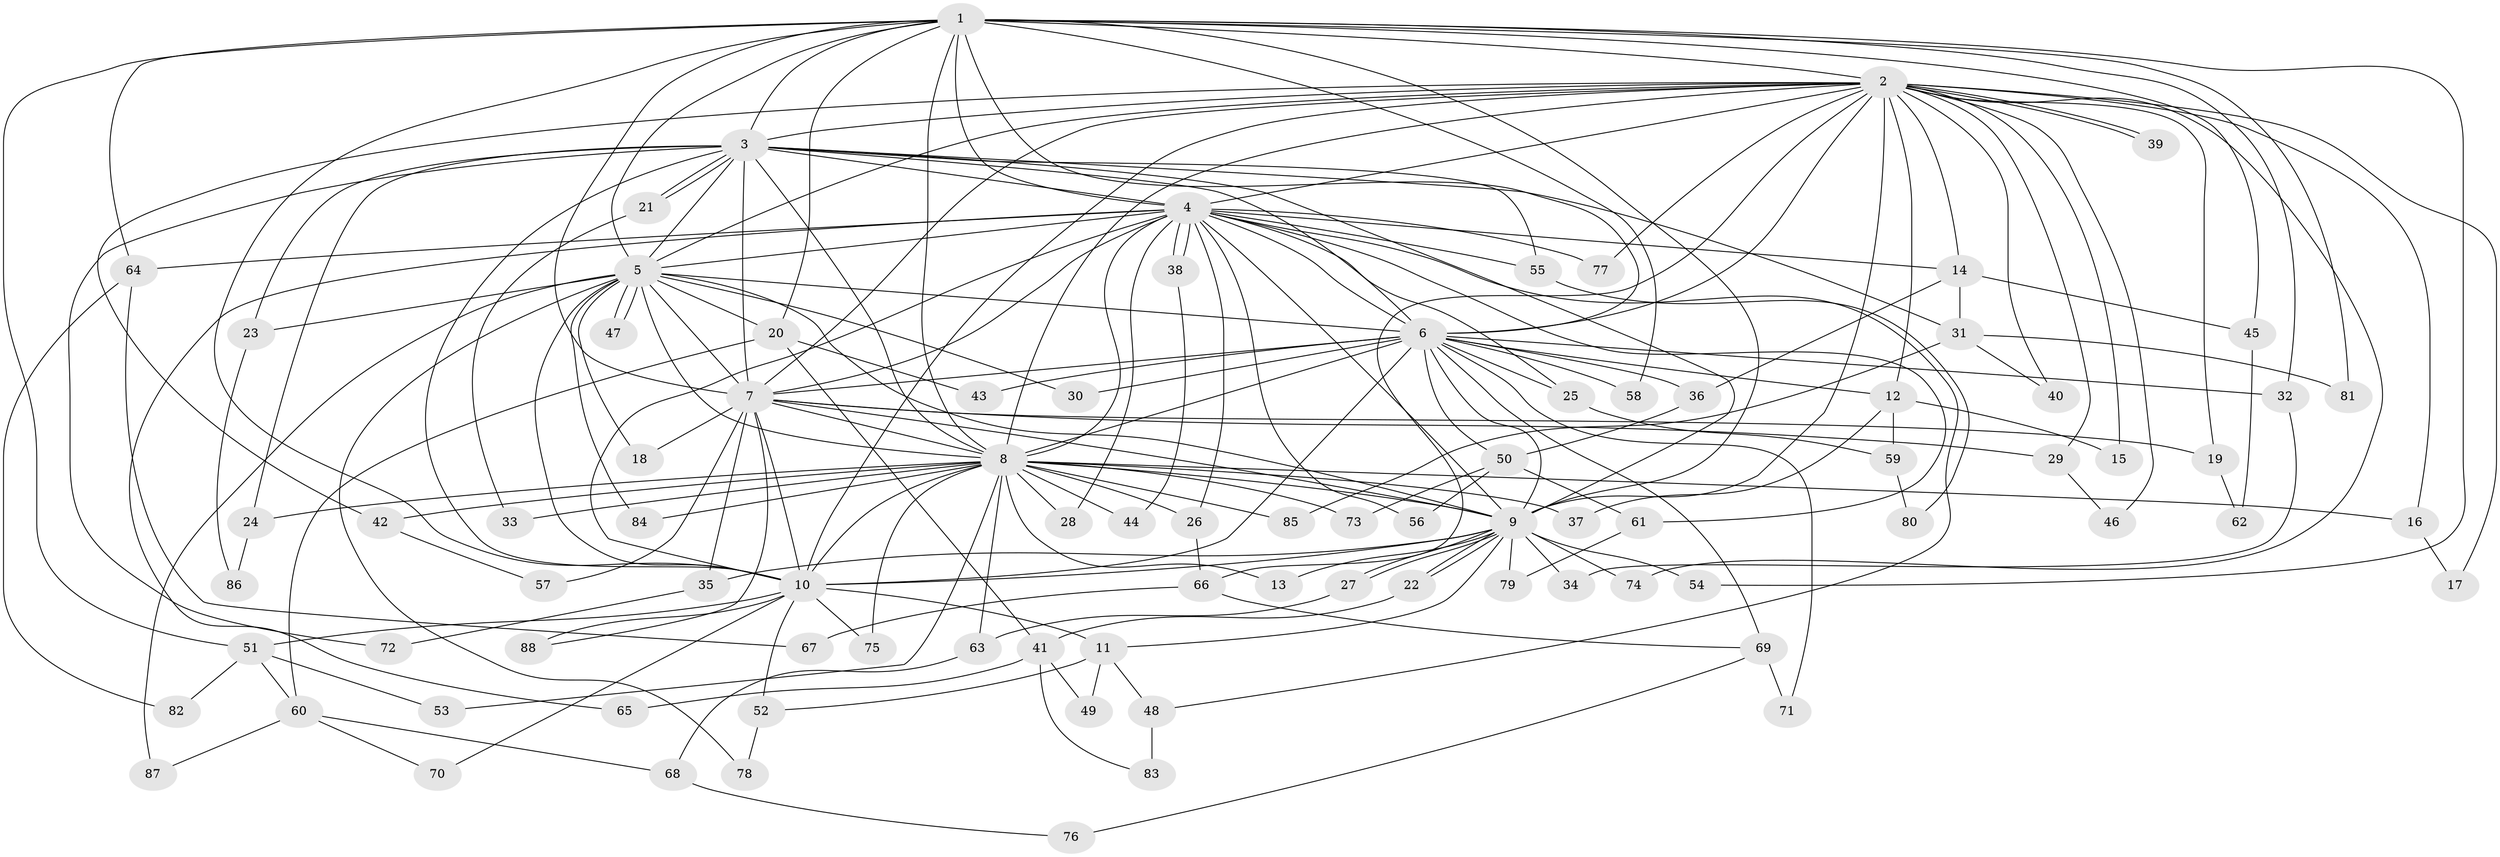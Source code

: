 // Generated by graph-tools (version 1.1) at 2025/01/03/09/25 03:01:22]
// undirected, 88 vertices, 201 edges
graph export_dot {
graph [start="1"]
  node [color=gray90,style=filled];
  1;
  2;
  3;
  4;
  5;
  6;
  7;
  8;
  9;
  10;
  11;
  12;
  13;
  14;
  15;
  16;
  17;
  18;
  19;
  20;
  21;
  22;
  23;
  24;
  25;
  26;
  27;
  28;
  29;
  30;
  31;
  32;
  33;
  34;
  35;
  36;
  37;
  38;
  39;
  40;
  41;
  42;
  43;
  44;
  45;
  46;
  47;
  48;
  49;
  50;
  51;
  52;
  53;
  54;
  55;
  56;
  57;
  58;
  59;
  60;
  61;
  62;
  63;
  64;
  65;
  66;
  67;
  68;
  69;
  70;
  71;
  72;
  73;
  74;
  75;
  76;
  77;
  78;
  79;
  80;
  81;
  82;
  83;
  84;
  85;
  86;
  87;
  88;
  1 -- 2;
  1 -- 3;
  1 -- 4;
  1 -- 5;
  1 -- 6;
  1 -- 7;
  1 -- 8;
  1 -- 9;
  1 -- 10;
  1 -- 20;
  1 -- 32;
  1 -- 45;
  1 -- 51;
  1 -- 54;
  1 -- 58;
  1 -- 64;
  1 -- 81;
  2 -- 3;
  2 -- 4;
  2 -- 5;
  2 -- 6;
  2 -- 7;
  2 -- 8;
  2 -- 9;
  2 -- 10;
  2 -- 12;
  2 -- 14;
  2 -- 15;
  2 -- 16;
  2 -- 17;
  2 -- 19;
  2 -- 29;
  2 -- 39;
  2 -- 39;
  2 -- 40;
  2 -- 42;
  2 -- 46;
  2 -- 66;
  2 -- 74;
  2 -- 77;
  3 -- 4;
  3 -- 5;
  3 -- 6;
  3 -- 7;
  3 -- 8;
  3 -- 9;
  3 -- 10;
  3 -- 21;
  3 -- 21;
  3 -- 23;
  3 -- 24;
  3 -- 31;
  3 -- 55;
  3 -- 72;
  4 -- 5;
  4 -- 6;
  4 -- 7;
  4 -- 8;
  4 -- 9;
  4 -- 10;
  4 -- 14;
  4 -- 25;
  4 -- 26;
  4 -- 28;
  4 -- 38;
  4 -- 38;
  4 -- 48;
  4 -- 55;
  4 -- 56;
  4 -- 61;
  4 -- 64;
  4 -- 65;
  4 -- 77;
  5 -- 6;
  5 -- 7;
  5 -- 8;
  5 -- 9;
  5 -- 10;
  5 -- 18;
  5 -- 20;
  5 -- 23;
  5 -- 30;
  5 -- 47;
  5 -- 47;
  5 -- 78;
  5 -- 84;
  5 -- 87;
  6 -- 7;
  6 -- 8;
  6 -- 9;
  6 -- 10;
  6 -- 12;
  6 -- 25;
  6 -- 30;
  6 -- 32;
  6 -- 36;
  6 -- 43;
  6 -- 50;
  6 -- 58;
  6 -- 69;
  6 -- 71;
  7 -- 8;
  7 -- 9;
  7 -- 10;
  7 -- 18;
  7 -- 19;
  7 -- 29;
  7 -- 35;
  7 -- 57;
  7 -- 88;
  8 -- 9;
  8 -- 10;
  8 -- 13;
  8 -- 16;
  8 -- 24;
  8 -- 26;
  8 -- 28;
  8 -- 33;
  8 -- 37;
  8 -- 42;
  8 -- 44;
  8 -- 53;
  8 -- 63;
  8 -- 73;
  8 -- 75;
  8 -- 84;
  8 -- 85;
  9 -- 10;
  9 -- 11;
  9 -- 13;
  9 -- 22;
  9 -- 22;
  9 -- 27;
  9 -- 27;
  9 -- 34;
  9 -- 35;
  9 -- 54;
  9 -- 74;
  9 -- 79;
  10 -- 11;
  10 -- 51;
  10 -- 52;
  10 -- 70;
  10 -- 75;
  10 -- 88;
  11 -- 48;
  11 -- 49;
  11 -- 52;
  12 -- 15;
  12 -- 37;
  12 -- 59;
  14 -- 31;
  14 -- 36;
  14 -- 45;
  16 -- 17;
  19 -- 62;
  20 -- 41;
  20 -- 43;
  20 -- 60;
  21 -- 33;
  22 -- 41;
  23 -- 86;
  24 -- 86;
  25 -- 59;
  26 -- 66;
  27 -- 63;
  29 -- 46;
  31 -- 40;
  31 -- 81;
  31 -- 85;
  32 -- 34;
  35 -- 72;
  36 -- 50;
  38 -- 44;
  41 -- 49;
  41 -- 65;
  41 -- 83;
  42 -- 57;
  45 -- 62;
  48 -- 83;
  50 -- 56;
  50 -- 61;
  50 -- 73;
  51 -- 53;
  51 -- 60;
  51 -- 82;
  52 -- 78;
  55 -- 80;
  59 -- 80;
  60 -- 68;
  60 -- 70;
  60 -- 87;
  61 -- 79;
  63 -- 68;
  64 -- 67;
  64 -- 82;
  66 -- 67;
  66 -- 69;
  68 -- 76;
  69 -- 71;
  69 -- 76;
}
